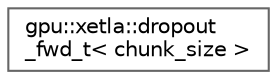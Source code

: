 digraph "Graphical Class Hierarchy"
{
 // LATEX_PDF_SIZE
  bgcolor="transparent";
  edge [fontname=Helvetica,fontsize=10,labelfontname=Helvetica,labelfontsize=10];
  node [fontname=Helvetica,fontsize=10,shape=box,height=0.2,width=0.4];
  rankdir="LR";
  Node0 [id="Node000000",label="gpu::xetla::dropout\l_fwd_t\< chunk_size \>",height=0.2,width=0.4,color="grey40", fillcolor="white", style="filled",URL="$structgpu_1_1xetla_1_1dropout__fwd__t.html",tooltip=" "];
}
